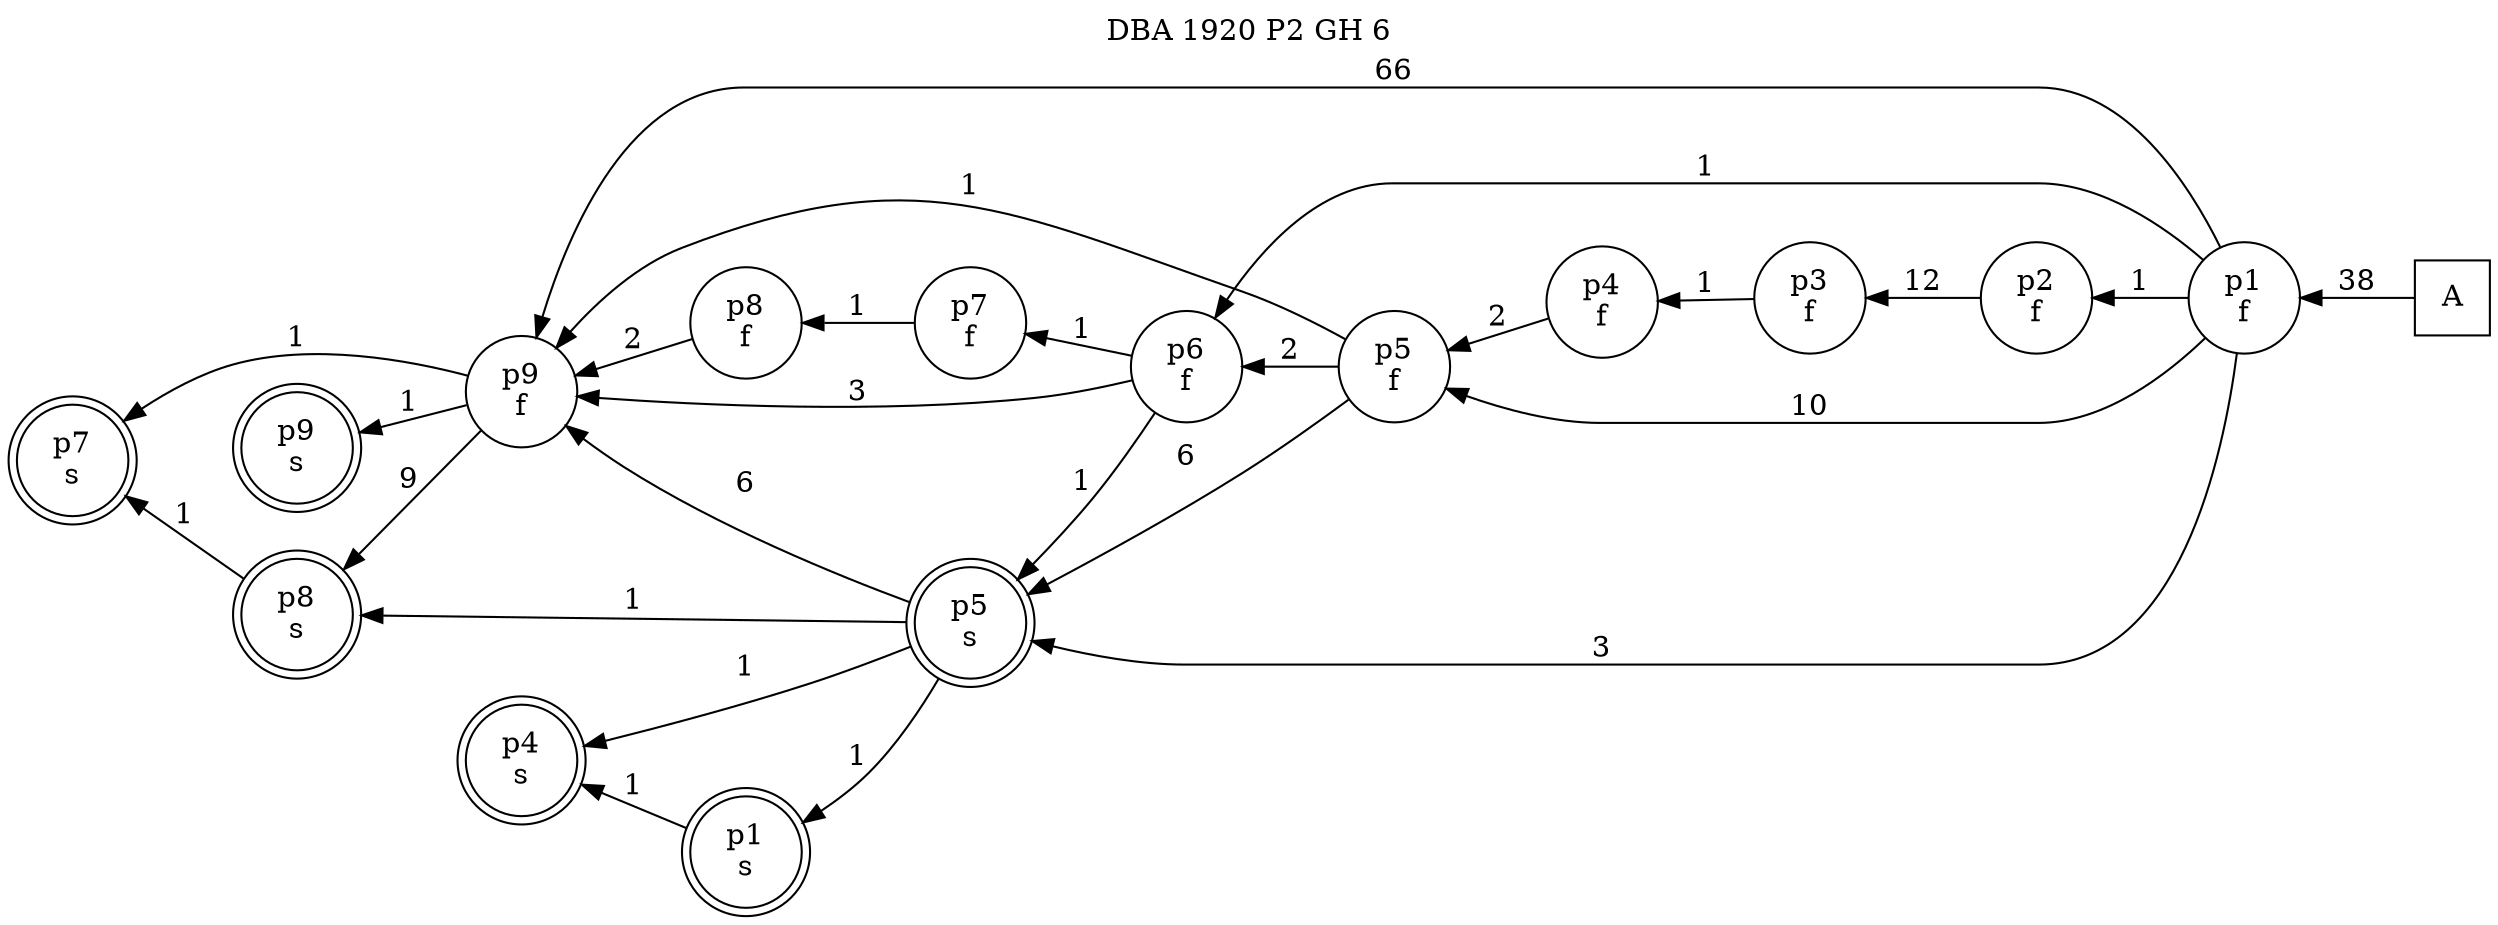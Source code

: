 digraph DBA_1920_P2_GH_6_GOOD {
labelloc="tl"
label= " DBA 1920 P2 GH 6 "
rankdir="RL";
"A" [shape="square" label="A"]
"p1_f" [shape="circle" label="p1
f"]
"p2_f" [shape="circle" label="p2
f"]
"p3_f" [shape="circle" label="p3
f"]
"p4_f" [shape="circle" label="p4
f"]
"p5_f" [shape="circle" label="p5
f"]
"p6_f" [shape="circle" label="p6
f"]
"p7_f" [shape="circle" label="p7
f"]
"p8_f" [shape="circle" label="p8
f"]
"p9_f" [shape="circle" label="p9
f"]
"p5_s" [shape="doublecircle" label="p5
s"]
"p8_s" [shape="doublecircle" label="p8
s"]
"p7_s" [shape="doublecircle" label="p7
s"]
"p4_s" [shape="doublecircle" label="p4
s"]
"p1_s" [shape="doublecircle" label="p1
s"]
"p9_s" [shape="doublecircle" label="p9
s"]
"A" -> "p1_f" [ label=38]
"p1_f" -> "p2_f" [ label=1]
"p1_f" -> "p5_f" [ label=10]
"p1_f" -> "p6_f" [ label=1]
"p1_f" -> "p9_f" [ label=66]
"p1_f" -> "p5_s" [ label=3]
"p2_f" -> "p3_f" [ label=12]
"p3_f" -> "p4_f" [ label=1]
"p4_f" -> "p5_f" [ label=2]
"p5_f" -> "p6_f" [ label=2]
"p5_f" -> "p9_f" [ label=1]
"p5_f" -> "p5_s" [ label=6]
"p6_f" -> "p7_f" [ label=1]
"p6_f" -> "p9_f" [ label=3]
"p6_f" -> "p5_s" [ label=1]
"p7_f" -> "p8_f" [ label=1]
"p8_f" -> "p9_f" [ label=2]
"p9_f" -> "p8_s" [ label=9]
"p9_f" -> "p7_s" [ label=1]
"p9_f" -> "p9_s" [ label=1]
"p5_s" -> "p9_f" [ label=6]
"p5_s" -> "p8_s" [ label=1]
"p5_s" -> "p4_s" [ label=1]
"p5_s" -> "p1_s" [ label=1]
"p8_s" -> "p7_s" [ label=1]
"p1_s" -> "p4_s" [ label=1]
}
